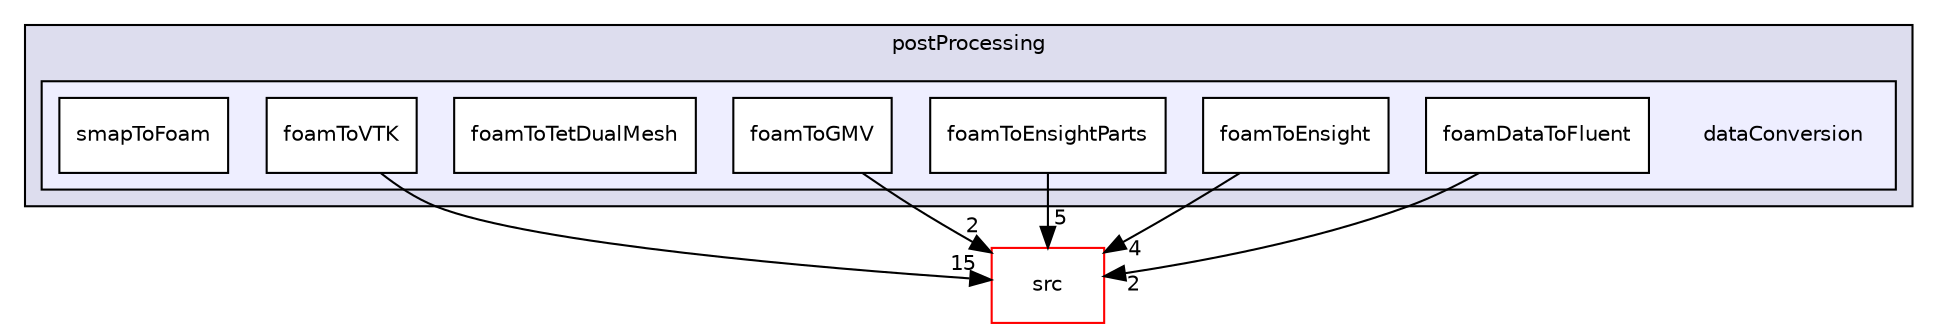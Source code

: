 digraph "applications/utilities/postProcessing/dataConversion" {
  bgcolor=transparent;
  compound=true
  node [ fontsize="10", fontname="Helvetica"];
  edge [ labelfontsize="10", labelfontname="Helvetica"];
  subgraph clusterdir_b0c2b0d6e5b08bdff054b28f26ba51e7 {
    graph [ bgcolor="#ddddee", pencolor="black", label="postProcessing" fontname="Helvetica", fontsize="10", URL="dir_b0c2b0d6e5b08bdff054b28f26ba51e7.html"]
  subgraph clusterdir_287a8ee951d3c46055211652d30251ed {
    graph [ bgcolor="#eeeeff", pencolor="black", label="" URL="dir_287a8ee951d3c46055211652d30251ed.html"];
    dir_287a8ee951d3c46055211652d30251ed [shape=plaintext label="dataConversion"];
    dir_d841843742a638154a465fad4c10fd96 [shape=box label="foamDataToFluent" color="black" fillcolor="white" style="filled" URL="dir_d841843742a638154a465fad4c10fd96.html"];
    dir_b6d44d03429d59376377c3fdbf970503 [shape=box label="foamToEnsight" color="black" fillcolor="white" style="filled" URL="dir_b6d44d03429d59376377c3fdbf970503.html"];
    dir_fb646177685f95a3958e9560007bd602 [shape=box label="foamToEnsightParts" color="black" fillcolor="white" style="filled" URL="dir_fb646177685f95a3958e9560007bd602.html"];
    dir_f51c38cbd2cfe15d2372eda7968eb47d [shape=box label="foamToGMV" color="black" fillcolor="white" style="filled" URL="dir_f51c38cbd2cfe15d2372eda7968eb47d.html"];
    dir_b20f4e7e983e511c716513c337bb3841 [shape=box label="foamToTetDualMesh" color="black" fillcolor="white" style="filled" URL="dir_b20f4e7e983e511c716513c337bb3841.html"];
    dir_f73f3a59aefc419d78bd8216641486ec [shape=box label="foamToVTK" color="black" fillcolor="white" style="filled" URL="dir_f73f3a59aefc419d78bd8216641486ec.html"];
    dir_a7930e31a09226ecf91e5acc3e8ffb66 [shape=box label="smapToFoam" color="black" fillcolor="white" style="filled" URL="dir_a7930e31a09226ecf91e5acc3e8ffb66.html"];
  }
  }
  dir_68267d1309a1af8e8297ef4c3efbcdba [shape=box label="src" color="red" URL="dir_68267d1309a1af8e8297ef4c3efbcdba.html"];
  dir_d841843742a638154a465fad4c10fd96->dir_68267d1309a1af8e8297ef4c3efbcdba [headlabel="2", labeldistance=1.5 headhref="dir_000407_000499.html"];
  dir_f51c38cbd2cfe15d2372eda7968eb47d->dir_68267d1309a1af8e8297ef4c3efbcdba [headlabel="2", labeldistance=1.5 headhref="dir_000410_000499.html"];
  dir_f73f3a59aefc419d78bd8216641486ec->dir_68267d1309a1af8e8297ef4c3efbcdba [headlabel="15", labeldistance=1.5 headhref="dir_000409_000499.html"];
  dir_fb646177685f95a3958e9560007bd602->dir_68267d1309a1af8e8297ef4c3efbcdba [headlabel="5", labeldistance=1.5 headhref="dir_000258_000499.html"];
  dir_b6d44d03429d59376377c3fdbf970503->dir_68267d1309a1af8e8297ef4c3efbcdba [headlabel="4", labeldistance=1.5 headhref="dir_000408_000499.html"];
}
